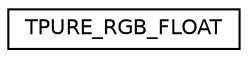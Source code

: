 digraph "Graphical Class Hierarchy"
{
 // LATEX_PDF_SIZE
  edge [fontname="Helvetica",fontsize="10",labelfontname="Helvetica",labelfontsize="10"];
  node [fontname="Helvetica",fontsize="10",shape=record];
  rankdir="LR";
  Node0 [label="TPURE_RGB_FLOAT",height=0.2,width=0.4,color="black", fillcolor="white", style="filled",URL="$struct_t_p_u_r_e___r_g_b___f_l_o_a_t.html",tooltip="Simple RGB color [0.0-1.0]."];
}
